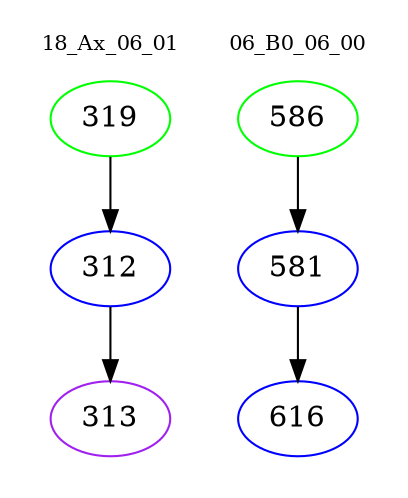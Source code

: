 digraph{
subgraph cluster_0 {
color = white
label = "18_Ax_06_01";
fontsize=10;
T0_319 [label="319", color="green"]
T0_319 -> T0_312 [color="black"]
T0_312 [label="312", color="blue"]
T0_312 -> T0_313 [color="black"]
T0_313 [label="313", color="purple"]
}
subgraph cluster_1 {
color = white
label = "06_B0_06_00";
fontsize=10;
T1_586 [label="586", color="green"]
T1_586 -> T1_581 [color="black"]
T1_581 [label="581", color="blue"]
T1_581 -> T1_616 [color="black"]
T1_616 [label="616", color="blue"]
}
}
